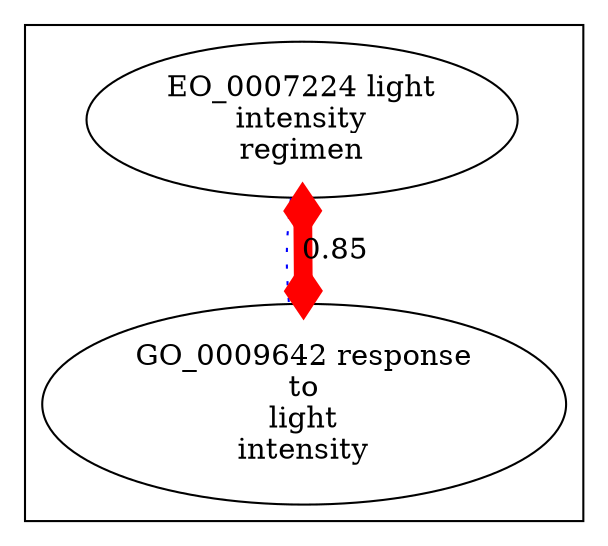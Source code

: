 digraph cliquegraph {
subgraph cluster_EO_0007224 {EO_0007224 [ label="EO_0007224 light
intensity
regimen" ];
GO_0009642 [ label="GO_0009642 response
to
light
intensity" ];}
EO_0007224 -> GO_0009642 [ arrowhead = none, penwidth=1, color=blue, label="", style=dotted]
EO_0007224 -> GO_0009642 [ arrowhead = ediamond, penwidth=9, color=red, label="0.85", style=solid, arrowtail=ediamond, dir=both]
}